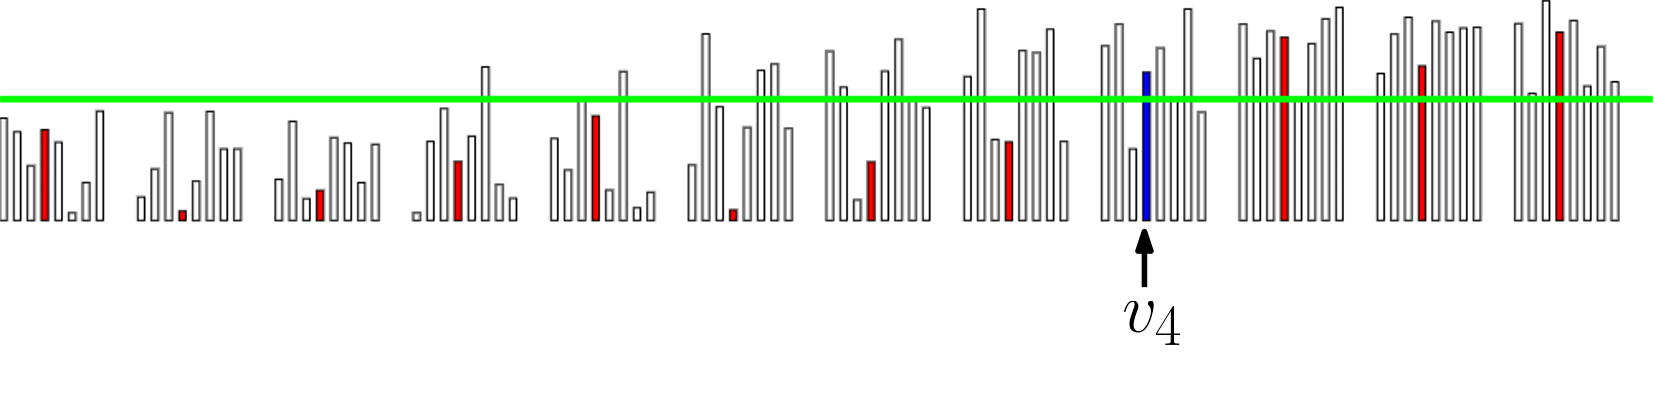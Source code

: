 <?xml version="1.0"?>
<!DOCTYPE ipe SYSTEM "ipe.dtd">
<ipe version="70212" creator="Ipe 7.2.12">
<info created="D:20191018211012" modified="D:20191018213107"/>
<bitmap id="1" width="1000" height="250" BitsPerComponent="8" ColorSpace="DeviceRGB" Filter="FlateDecode" length="4118" encoding="base64">
eNrt3U+IZEcdwPF2zaohZBY8BNEMiHpyRBT/EA9uvDjIBjUkDAQRNRhQiAFZRGEJOBAERYIQ
DwqRqIgEhoSoRGS9GD0I/kERx5OKh0TEQ0BB4h/Utey22qp9M7Pd012vq977fKhDNuy+fu/1
r6u/+dM9V64AAMAwHR4ensm5JwAAUGG37+zs/CuaTCbuCQAA1Nnt81/qdgAA0O0AAM35c4eA
fEHOkOh2ACAV3rVflDg4OHBP+rntWwm3fRaQf48EpG4HALoBGd67/zq1t7cnIPu87bO/dtsF
pNsOAAhIt11A4rYDgIDEbReQbjsAICDddgHZg790uO0AgIBkzLf96Y4aAnJ/f/+GRHhGdDsA
ICAZ820PhXxzYl7IG+/2YPbX4bnQ7Sd4psPLGQAEpNs+yG4/spCb6/YP5hp9Bk9x28ONelli
PP+MAwAC0m3X7S12ezjbL0X1PINPdZTo9nH+twkAEJAbDMjziZ7zo4fbHi7w9YlK+mpI3V7h
Cyec1a2Ja56VbgcA3d5Etwffn+o/P/rp9uBnU/X0lW6vaq50OwDo9la6fVP50Vu319ZXo+32
8Jv3c+mhXppYZRh0OwDo9hLC474tp9t1+4C7PfyRebSnFzg71O+nVhwG3Q4Aur1Qt4dH/140
qq/+q7Pb7871eVYj6fYjL3CNw7DGszruZ1HpdgAYbbc3lGqD7/ZwVo9EPZ/VYLo9HOdsYpEL
rLPbd7a3bzh7dr7SC9TtADU47h0H3a7bR9LtmzqrfobhLblVWvSEbg/+MbXgBVbb7Yfhl9O1
t7Wl2wEq7PYj33HQ7bpdtw+g28ND/DDqxvYau32pC9TtADRXMuh23V5nt4fjhIqbr73d3Xa7
fanY1u26HUC3j9P7c41+4bNuH2e3708mh9N1ECpOt+t2bxMAun3QwvvjV6J2f1CLbh9tt88S
Trfrdm8TALp9DN0+gB+wqNt1+yLd/rsO3a7bAdDtul236/bauj0c6uWJVbJWt+t2AHS7bh9D
t+/lKsmPMXT7urJWt7fe7Y/mKtn6AHQ7ur22bg8PcRAV6vbPdeh23a7b07O6K6pn6wPQ7ej2
Crt9Xal2wgvno4nKvyldt+v2/ru9wq0PQLdX7jMdun2NZ/Xm3CrN0Fy3N/QTjnS7btftALq9
iQv8eGJ4/0vzZs8qHOpH0VUl8+Gcbtftul23A6Dbq73AMXT7CSXzhajdVNPtul2363YAWavb
B9/tA0g13a7bdbtuB5C1ul236/Z+pv1XHbpdt+t2AFnrAnW7bq+t28PjvjqxSEDqdt2u2wFk
rW7X7bq9/25fNiB1u27X7QCyVrfrdt2u23W7bgegray9M1fJJ/V0u27X7bpdt+t2AN1+1d7+
WFTPN2zodt2u20fb7eE3f+LixXTpdt0OYxZeztcnvJxH3u0VfjOebtftun3M3b6ztfXpyWS2
Fr1Xul23w3C7Pbycn5vyctbtul2363bdXlu3X4nXrtt1O+j2cb6cf9Axkm4PT/crcgPr9nAJ
D+Z0u27X7bpdt+t20O3tCvveWxOVfHNLP1kbnvTfRoXevDZ+gRejni9Qtxft9vPn35Wuyktm
tN3+zw7drtsB3V55QNactaXfvEZ7gbq9aLdvb+9MJt+cra2tPd1e5zCEQz0/sWps63bdDuh2
3a7be5z28Lg/zun203b7/1pGt9fc7ae5QN2u2wEvZ92u2+vo9vDob4p6bgbdrtt1u27X7aDb
dbusdYH1nJVu1+26Xbd7owfdrtt1uwvU7bpdt+t23Q7odt2u23W7btftul2399nt07H6v0re
BwHdrtt1u27X7bpdt+v2Qj9DAdDtul2363bdrtt1u25fpNvDoR7O6XbQ7bpdtxcqmdtzul23
63bdrtuX6vZwqHuiVe4VoNt1u26/5jvOE1HPzaDbdbtu1+3D6Pa13HZAt+t23V5tM+h23a7b
dbtu1+2g23W7btftul2363bdrtsB3a7bdbtu1+26XbdX3u3hlF6cWOisdDug23W7btftul23
6/ZNvAafnVr0rFrr9sn8ebIsy7Isy7Isy7Isy7Isy7Isy7Isy7Isy7Isy7Isy7Isy7KszS0f
GASfSy33sU2fS/W51D6/VMHnUjfyudTmpn3Zz6Wu+ROgPpda02vQ98kAul2363bdrtt1u27X
7boddLtuL/dG/8acbu+nGb6a0+26Xbfrdt0OLGU31+cPd9Ptm+r28Ez9JGr3683ba4adnfdF
9d923a7bdbtu1+2LjOh3c41eyLMdCrlO4TV4Oer5hzLr9g12+6beUkfe7Q3ddt2u23W7btft
C47o26NCW99xHu9YZZM58ufwUmG3l95kdLtu1+26fYTdHo5zX06363bdPshuL731nbAz3JEY
Xsmg23W7btftur23bg8eikpsMrpdt+v2kXf7sEsG3b7I++DXc7pdt+t23b7ZktHtul2363bd
jm4/bm9/z403ztYir0Hdrtt1u27X7bpdt6/rffB5icoDUrej22vo9iP3dt2u23W7btftul23
l+72cKh/T9UfkLq9KN9yo9t1u27X7bpdt+t23V55t7fyL351e+kL9C03ul2363bdrtt1u27X
7bpdtzdaMrpdt+t23a7bdbtu1+26Xbfrdt2u23W7btftul2363bdrtt1u27X7bpdtxfN2q91
6Hbdrtt1u27X7bpdt+t23a7ba8vacJz3Jlbc229L9Fwyul2363bdrtvH0+3hOC+87rr5mk+7
btftul23D7vb17u3PznVf8nodt2u23W7bm+028Pjvju30AtnMvnbdKXTrtt1u27X7bq9/pLR
7bpdt+t23d5ut4dH/0a06JvXUdOu23W7btftul2363bdrtt1u24v2u1Lv3npdt0+7m5/ukO3
63bdrtt1u27X7bpdt+v2ai/wqY6RdHv4zTcnev4KEd2u23W7btftul2363bdrtuXPdStiXb/
1f0pun2DX/13wlm9M6fbdbtun5/VHzp0u27X7bpdt+v2UXX7MP6Xm8F0e3j0b0Wrtqhu1+2D
K5mXJBa57bpdt+t23T7Ubg+H+nxOt+v2qoS5elVukN2+thbV7bp9NCVz8d5701XiAl+T67Nk
dLtu1+26/bhp/0hUaERlbRMXGJ7BV+aueaifdxTK2l9Hq2wyul236/aBlcyDk8lslSuZX0Y9
l4xu1+26XbcvNe26fYTdHp7B30QLztXrEiXu1Ro3Gd2u23W7kmmlZHS7btftul236/Z+oki3
63bdrtuVjG7X7aZdt+v2DWbtw7n5H3koV6L6dLtu1+26XbePqmQeyel23a7bdbtuX3aTuSe6
ahjuiwpVn27X7bpdt+v2sZXM3VF6Vrpdt+t23a7bS2wyul2363bdrtuVzHrPSrfrdt2u23W7
btftul2363Ylo9t1u2nX7bpdt+t23a7bdbtuVzK6Xbebdt2u23W7btftul2363bdrttNu27X
7bpdt+t23a7bdbuS0e263bTrdt2u23W7btftul23KxndrttNu27X7bp9VN0eTumuCxfSpdt1
+1C7PRzn/kuX0qVkdLtuN+26Xbfrdt3eULeHaX80rlX2dt2u2+vv9jDtD8SlZHS7bjftur2h
br/codt1+zi7fS17u24v6gO5Em+pI+l2JaPbdbtp1+0tdnv4+7uJVaZdt+t23a7biwoX/uWo
0Fuqblcyul23m3bdXnO3r2va6+z2b3fodt2u29vt9tJvqbpdyeh23W7adbtu31S3h4e4kKh8
k9Htun2VC/xQbpW9XbfrdiWj23W7adftur3/bm9ok9Htun3FC/xitOLertt1u5LR7brdtOt2
3a7bdbtu38AF6nbdrmR0u2437bpdt+t23a7bdbtu1+1KRrfrdtOu23W7btftul2363bdrmR0
u2437bpdt+t23a7bdbtuVzK6Xbebdt2u23V7+Wk/l2igGXS7btftul3J6Hbdbtp1e5Xd/seO
Rrv9tbmqpv1PU200g27X7bpdtysZ3a7bTbtur7Lbw5FuSpSY9n66PRzqF1G7097bLnp9otC0
63bdrtt1u5LR7brdtOv29XZ76WnvrdsHMO197qLPTZWb9gq7PRxpN1HRBep23a5kdLtuN+26
Xbfrdt2+oWmvs9uDy1N1XaBu1+1KRrfrdtOu23W7btftur3+C9Ttul3J6Hbdbtp1u27X7UPp
9sc6dPtou/1TuT4vULfrdiWj23W7adftul23X+NQ29t3njs3X/VPu24vurdfila8wJ926Hbd
rmR0u2437bpdt+v2Fbu9rWnX7fXs7SeP6BsSleztul3J6Hbdbtp1u27X7bpdt+v2RUZUt+t2
JaPbdbtp1+0j7PZwqCdyul2363bdrtt1u5LR7aZdt+v2Crs9HOr2qOf8aG7an8zp9n729k/m
dLtu1+1KRrfrdtOu20fb7aVv+5Cm/bao6Wlvq9vDH9mPhre36/baSuZjOSWj23W7adftul23
m3bdbm/X7XWWzGcj067bdbtpVzK6Xbebdt1ub9ftSkbJ6HbTbtqVjG7X7aZdt+t23a5klIxu
N+2mXbfrdt2u2+3tul23m3bdbtpNu5LR7brdtOv2Ue3tuzndrmSUjG437aZdyeh23W7adXud
e/vlqP5pfyCnZEy7bjftpl3J6PYWp/0dt9ySLtOu2+3tg5z2+8+cma36p13JmHbdbtpNu25f
77TfkWt62r8zmcyWaa95b9/L2dvt7QOediVj2nW7aTftun290/54ZNpNez97+0Fkbzftut20
m3bdbtrt7brdtJt2e7tpN+2m3bTrdtNu2u3tut20m3Z7u2k37abdtOt2027aR9jth1PdszqM
umc10532w+nqTvvSh1ryrE437Ws7q62tw3jthS7wuEOdetrXc1bTaZ+t7rSvba6OOtSp93bT
btpNu2k37SefVez2/65ut5t2025v39S0zx5l7qqzSh35+4P0rMK1z9dV0770oZY8q9NN+9rO
KrnwsEpc4HGHWvEZX/Ws8gsvcYHHHep0e7tpN+2m3bSb9mueVX7dO6bdtNvbK5l2AAAAAAAA
AAAAAAAAAAAAAAAAAAAAAAAAAAAAAAAAAAAAAAAAAAAAAAAAAAAAAAAAAAAAAAAAAAAAAAAA
AAAAAAAAAAAAAAAAAAAAAAAAAAAAAAAAAAAAAAAAAAAAAAAAAAAAAAAAAAAAAAAAAAAAAAAA
AAAAAAAAAAAAAAAAAAAAAAAAAAAAAAAAAAAAAAAAAAAAAAAAAAAAAAAAAAAAAAAAAAAAAAAA
AAAAAAAAAAAAAAAAAAAAAAAAAAAAAAAAAAAAAAAAAAAAAAAAAAAAAAAAAAAAAAAAAAAAAAAA
AAAAAAAAAAAAAAAAAAAAAAAAAAAAAAAAAAAAAAAAAAAAAAAAAAAAAAAAAAAAAAAAAAAAAAAA
AAAAAAAAAAAAAAAAAAAAAAAAAAAAAAAAAAAAAAAAAAAAAAAAAAAAAAAAAAAAAAAAAAAAAAAA
AAAAAAAAgAH7D+ttB2I=
</bitmap>
<ipestyle name="basic">
<symbol name="arrow/arc(spx)">
<path stroke="sym-stroke" fill="sym-stroke" pen="sym-pen">
0 0 m
-1 0.333 l
-1 -0.333 l
h
</path>
</symbol>
<symbol name="arrow/farc(spx)">
<path stroke="sym-stroke" fill="white" pen="sym-pen">
0 0 m
-1 0.333 l
-1 -0.333 l
h
</path>
</symbol>
<symbol name="arrow/ptarc(spx)">
<path stroke="sym-stroke" fill="sym-stroke" pen="sym-pen">
0 0 m
-1 0.333 l
-0.8 0 l
-1 -0.333 l
h
</path>
</symbol>
<symbol name="arrow/fptarc(spx)">
<path stroke="sym-stroke" fill="white" pen="sym-pen">
0 0 m
-1 0.333 l
-0.8 0 l
-1 -0.333 l
h
</path>
</symbol>
<symbol name="mark/circle(sx)" transformations="translations">
<path fill="sym-stroke">
0.6 0 0 0.6 0 0 e
0.4 0 0 0.4 0 0 e
</path>
</symbol>
<symbol name="mark/disk(sx)" transformations="translations">
<path fill="sym-stroke">
0.6 0 0 0.6 0 0 e
</path>
</symbol>
<symbol name="mark/fdisk(sfx)" transformations="translations">
<group>
<path fill="sym-fill">
0.5 0 0 0.5 0 0 e
</path>
<path fill="sym-stroke" fillrule="eofill">
0.6 0 0 0.6 0 0 e
0.4 0 0 0.4 0 0 e
</path>
</group>
</symbol>
<symbol name="mark/box(sx)" transformations="translations">
<path fill="sym-stroke" fillrule="eofill">
-0.6 -0.6 m
0.6 -0.6 l
0.6 0.6 l
-0.6 0.6 l
h
-0.4 -0.4 m
0.4 -0.4 l
0.4 0.4 l
-0.4 0.4 l
h
</path>
</symbol>
<symbol name="mark/square(sx)" transformations="translations">
<path fill="sym-stroke">
-0.6 -0.6 m
0.6 -0.6 l
0.6 0.6 l
-0.6 0.6 l
h
</path>
</symbol>
<symbol name="mark/fsquare(sfx)" transformations="translations">
<group>
<path fill="sym-fill">
-0.5 -0.5 m
0.5 -0.5 l
0.5 0.5 l
-0.5 0.5 l
h
</path>
<path fill="sym-stroke" fillrule="eofill">
-0.6 -0.6 m
0.6 -0.6 l
0.6 0.6 l
-0.6 0.6 l
h
-0.4 -0.4 m
0.4 -0.4 l
0.4 0.4 l
-0.4 0.4 l
h
</path>
</group>
</symbol>
<symbol name="mark/cross(sx)" transformations="translations">
<group>
<path fill="sym-stroke">
-0.43 -0.57 m
0.57 0.43 l
0.43 0.57 l
-0.57 -0.43 l
h
</path>
<path fill="sym-stroke">
-0.43 0.57 m
0.57 -0.43 l
0.43 -0.57 l
-0.57 0.43 l
h
</path>
</group>
</symbol>
<symbol name="arrow/fnormal(spx)">
<path stroke="sym-stroke" fill="white" pen="sym-pen">
0 0 m
-1 0.333 l
-1 -0.333 l
h
</path>
</symbol>
<symbol name="arrow/pointed(spx)">
<path stroke="sym-stroke" fill="sym-stroke" pen="sym-pen">
0 0 m
-1 0.333 l
-0.8 0 l
-1 -0.333 l
h
</path>
</symbol>
<symbol name="arrow/fpointed(spx)">
<path stroke="sym-stroke" fill="white" pen="sym-pen">
0 0 m
-1 0.333 l
-0.8 0 l
-1 -0.333 l
h
</path>
</symbol>
<symbol name="arrow/linear(spx)">
<path stroke="sym-stroke" pen="sym-pen">
-1 0.333 m
0 0 l
-1 -0.333 l
</path>
</symbol>
<symbol name="arrow/fdouble(spx)">
<path stroke="sym-stroke" fill="white" pen="sym-pen">
0 0 m
-1 0.333 l
-1 -0.333 l
h
-1 0 m
-2 0.333 l
-2 -0.333 l
h
</path>
</symbol>
<symbol name="arrow/double(spx)">
<path stroke="sym-stroke" fill="sym-stroke" pen="sym-pen">
0 0 m
-1 0.333 l
-1 -0.333 l
h
-1 0 m
-2 0.333 l
-2 -0.333 l
h
</path>
</symbol>
<pen name="heavier" value="0.8"/>
<pen name="fat" value="1.2"/>
<pen name="ultrafat" value="2"/>
<symbolsize name="large" value="5"/>
<symbolsize name="small" value="2"/>
<symbolsize name="tiny" value="1.1"/>
<arrowsize name="large" value="10"/>
<arrowsize name="small" value="5"/>
<arrowsize name="tiny" value="3"/>
<color name="red" value="1 0 0"/>
<color name="green" value="0 1 0"/>
<color name="blue" value="0 0 1"/>
<color name="yellow" value="1 1 0"/>
<color name="orange" value="1 0.647 0"/>
<color name="gold" value="1 0.843 0"/>
<color name="purple" value="0.627 0.125 0.941"/>
<color name="gray" value="0.745"/>
<color name="brown" value="0.647 0.165 0.165"/>
<color name="navy" value="0 0 0.502"/>
<color name="pink" value="1 0.753 0.796"/>
<color name="seagreen" value="0.18 0.545 0.341"/>
<color name="turquoise" value="0.251 0.878 0.816"/>
<color name="violet" value="0.933 0.51 0.933"/>
<color name="darkblue" value="0 0 0.545"/>
<color name="darkcyan" value="0 0.545 0.545"/>
<color name="darkgray" value="0.663"/>
<color name="darkgreen" value="0 0.392 0"/>
<color name="darkmagenta" value="0.545 0 0.545"/>
<color name="darkorange" value="1 0.549 0"/>
<color name="darkred" value="0.545 0 0"/>
<color name="lightblue" value="0.678 0.847 0.902"/>
<color name="lightcyan" value="0.878 1 1"/>
<color name="lightgray" value="0.827"/>
<color name="lightgreen" value="0.565 0.933 0.565"/>
<color name="lightyellow" value="1 1 0.878"/>
<dashstyle name="dashed" value="[4] 0"/>
<dashstyle name="dotted" value="[1 3] 0"/>
<dashstyle name="dash dotted" value="[4 2 1 2] 0"/>
<dashstyle name="dash dot dotted" value="[4 2 1 2 1 2] 0"/>
<textsize name="large" value="\large"/>
<textsize name="Large" value="\Large"/>
<textsize name="LARGE" value="\LARGE"/>
<textsize name="huge" value="\huge"/>
<textsize name="Huge" value="\Huge"/>
<textsize name="small" value="\small"/>
<textsize name="footnote" value="\footnotesize"/>
<textsize name="tiny" value="\tiny"/>
<textstyle name="center" begin="\begin{center}" end="\end{center}"/>
<textstyle name="itemize" begin="\begin{itemize}" end="\end{itemize}"/>
<textstyle name="item" begin="\begin{itemize}\item{}" end="\end{itemize}"/>
<gridsize name="4 pts" value="4"/>
<gridsize name="8 pts (~3 mm)" value="8"/>
<gridsize name="16 pts (~6 mm)" value="16"/>
<gridsize name="32 pts (~12 mm)" value="32"/>
<gridsize name="10 pts (~3.5 mm)" value="10"/>
<gridsize name="20 pts (~7 mm)" value="20"/>
<gridsize name="14 pts (~5 mm)" value="14"/>
<gridsize name="28 pts (~10 mm)" value="28"/>
<gridsize name="56 pts (~20 mm)" value="56"/>
<anglesize name="90 deg" value="90"/>
<anglesize name="60 deg" value="60"/>
<anglesize name="45 deg" value="45"/>
<anglesize name="30 deg" value="30"/>
<anglesize name="22.5 deg" value="22.5"/>
<opacity name="10%" value="0.1"/>
<opacity name="30%" value="0.3"/>
<opacity name="50%" value="0.5"/>
<opacity name="75%" value="0.75"/>
<tiling name="falling" angle="-60" step="4" width="1"/>
<tiling name="rising" angle="30" step="4" width="1"/>
</ipestyle>
<page>
<layer name="alpha"/>
<view layers="alpha" active="alpha"/>
<image layer="alpha" rect="0 346.625 595 495.375" bitmap="1"/>
<text matrix="1 0 0 1 20 -24" transformations="translations" pos="384 400" stroke="black" type="label" width="21.708" height="10.674" depth="4.78" valign="baseline" size="Huge" style="math">v_4</text>
<path matrix="1 0 0 1 28 0" stroke="black" pen="ultrafat" arrow="normal/normal">
384 392 m
384 408 l
384 412 l
</path>
</page>
</ipe>

